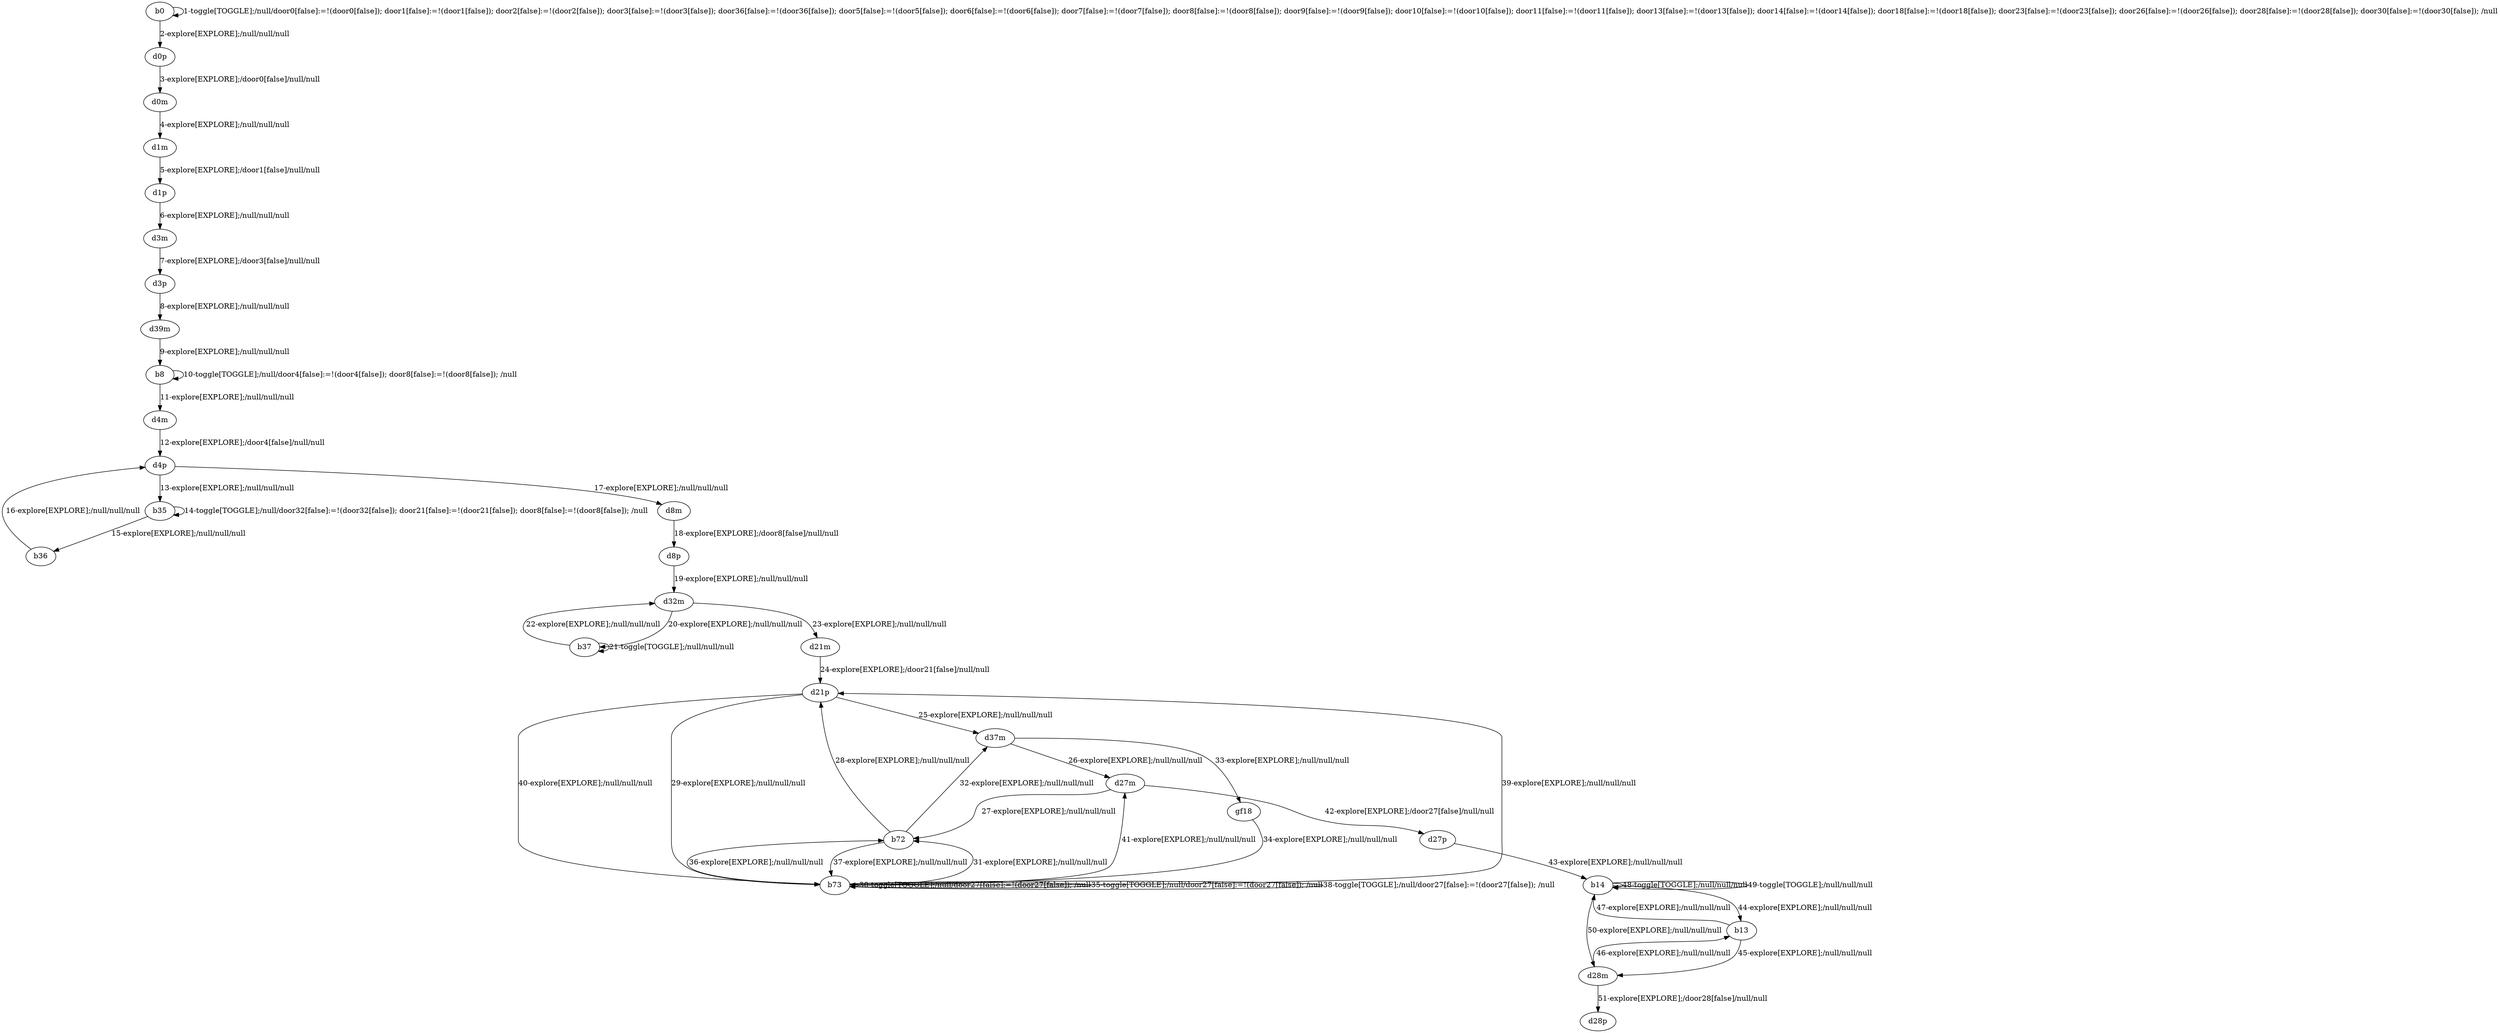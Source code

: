 # Total number of goals covered by this test: 2
# b14 --> d28m
# d28m --> d28p

digraph g {
"b0" -> "b0" [label = "1-toggle[TOGGLE];/null/door0[false]:=!(door0[false]); door1[false]:=!(door1[false]); door2[false]:=!(door2[false]); door3[false]:=!(door3[false]); door36[false]:=!(door36[false]); door5[false]:=!(door5[false]); door6[false]:=!(door6[false]); door7[false]:=!(door7[false]); door8[false]:=!(door8[false]); door9[false]:=!(door9[false]); door10[false]:=!(door10[false]); door11[false]:=!(door11[false]); door13[false]:=!(door13[false]); door14[false]:=!(door14[false]); door18[false]:=!(door18[false]); door23[false]:=!(door23[false]); door26[false]:=!(door26[false]); door28[false]:=!(door28[false]); door30[false]:=!(door30[false]); /null"];
"b0" -> "d0p" [label = "2-explore[EXPLORE];/null/null/null"];
"d0p" -> "d0m" [label = "3-explore[EXPLORE];/door0[false]/null/null"];
"d0m" -> "d1m" [label = "4-explore[EXPLORE];/null/null/null"];
"d1m" -> "d1p" [label = "5-explore[EXPLORE];/door1[false]/null/null"];
"d1p" -> "d3m" [label = "6-explore[EXPLORE];/null/null/null"];
"d3m" -> "d3p" [label = "7-explore[EXPLORE];/door3[false]/null/null"];
"d3p" -> "d39m" [label = "8-explore[EXPLORE];/null/null/null"];
"d39m" -> "b8" [label = "9-explore[EXPLORE];/null/null/null"];
"b8" -> "b8" [label = "10-toggle[TOGGLE];/null/door4[false]:=!(door4[false]); door8[false]:=!(door8[false]); /null"];
"b8" -> "d4m" [label = "11-explore[EXPLORE];/null/null/null"];
"d4m" -> "d4p" [label = "12-explore[EXPLORE];/door4[false]/null/null"];
"d4p" -> "b35" [label = "13-explore[EXPLORE];/null/null/null"];
"b35" -> "b35" [label = "14-toggle[TOGGLE];/null/door32[false]:=!(door32[false]); door21[false]:=!(door21[false]); door8[false]:=!(door8[false]); /null"];
"b35" -> "b36" [label = "15-explore[EXPLORE];/null/null/null"];
"b36" -> "d4p" [label = "16-explore[EXPLORE];/null/null/null"];
"d4p" -> "d8m" [label = "17-explore[EXPLORE];/null/null/null"];
"d8m" -> "d8p" [label = "18-explore[EXPLORE];/door8[false]/null/null"];
"d8p" -> "d32m" [label = "19-explore[EXPLORE];/null/null/null"];
"d32m" -> "b37" [label = "20-explore[EXPLORE];/null/null/null"];
"b37" -> "b37" [label = "21-toggle[TOGGLE];/null/null/null"];
"b37" -> "d32m" [label = "22-explore[EXPLORE];/null/null/null"];
"d32m" -> "d21m" [label = "23-explore[EXPLORE];/null/null/null"];
"d21m" -> "d21p" [label = "24-explore[EXPLORE];/door21[false]/null/null"];
"d21p" -> "d37m" [label = "25-explore[EXPLORE];/null/null/null"];
"d37m" -> "d27m" [label = "26-explore[EXPLORE];/null/null/null"];
"d27m" -> "b72" [label = "27-explore[EXPLORE];/null/null/null"];
"b72" -> "d21p" [label = "28-explore[EXPLORE];/null/null/null"];
"d21p" -> "b73" [label = "29-explore[EXPLORE];/null/null/null"];
"b73" -> "b73" [label = "30-toggle[TOGGLE];/null/door27[false]:=!(door27[false]); /null"];
"b73" -> "b72" [label = "31-explore[EXPLORE];/null/null/null"];
"b72" -> "d37m" [label = "32-explore[EXPLORE];/null/null/null"];
"d37m" -> "gf18" [label = "33-explore[EXPLORE];/null/null/null"];
"gf18" -> "b73" [label = "34-explore[EXPLORE];/null/null/null"];
"b73" -> "b73" [label = "35-toggle[TOGGLE];/null/door27[false]:=!(door27[false]); /null"];
"b73" -> "b72" [label = "36-explore[EXPLORE];/null/null/null"];
"b72" -> "b73" [label = "37-explore[EXPLORE];/null/null/null"];
"b73" -> "b73" [label = "38-toggle[TOGGLE];/null/door27[false]:=!(door27[false]); /null"];
"b73" -> "d21p" [label = "39-explore[EXPLORE];/null/null/null"];
"d21p" -> "b73" [label = "40-explore[EXPLORE];/null/null/null"];
"b73" -> "d27m" [label = "41-explore[EXPLORE];/null/null/null"];
"d27m" -> "d27p" [label = "42-explore[EXPLORE];/door27[false]/null/null"];
"d27p" -> "b14" [label = "43-explore[EXPLORE];/null/null/null"];
"b14" -> "b13" [label = "44-explore[EXPLORE];/null/null/null"];
"b13" -> "d28m" [label = "45-explore[EXPLORE];/null/null/null"];
"d28m" -> "b13" [label = "46-explore[EXPLORE];/null/null/null"];
"b13" -> "b14" [label = "47-explore[EXPLORE];/null/null/null"];
"b14" -> "b14" [label = "48-toggle[TOGGLE];/null/null/null"];
"b14" -> "b14" [label = "49-toggle[TOGGLE];/null/null/null"];
"b14" -> "d28m" [label = "50-explore[EXPLORE];/null/null/null"];
"d28m" -> "d28p" [label = "51-explore[EXPLORE];/door28[false]/null/null"];
}